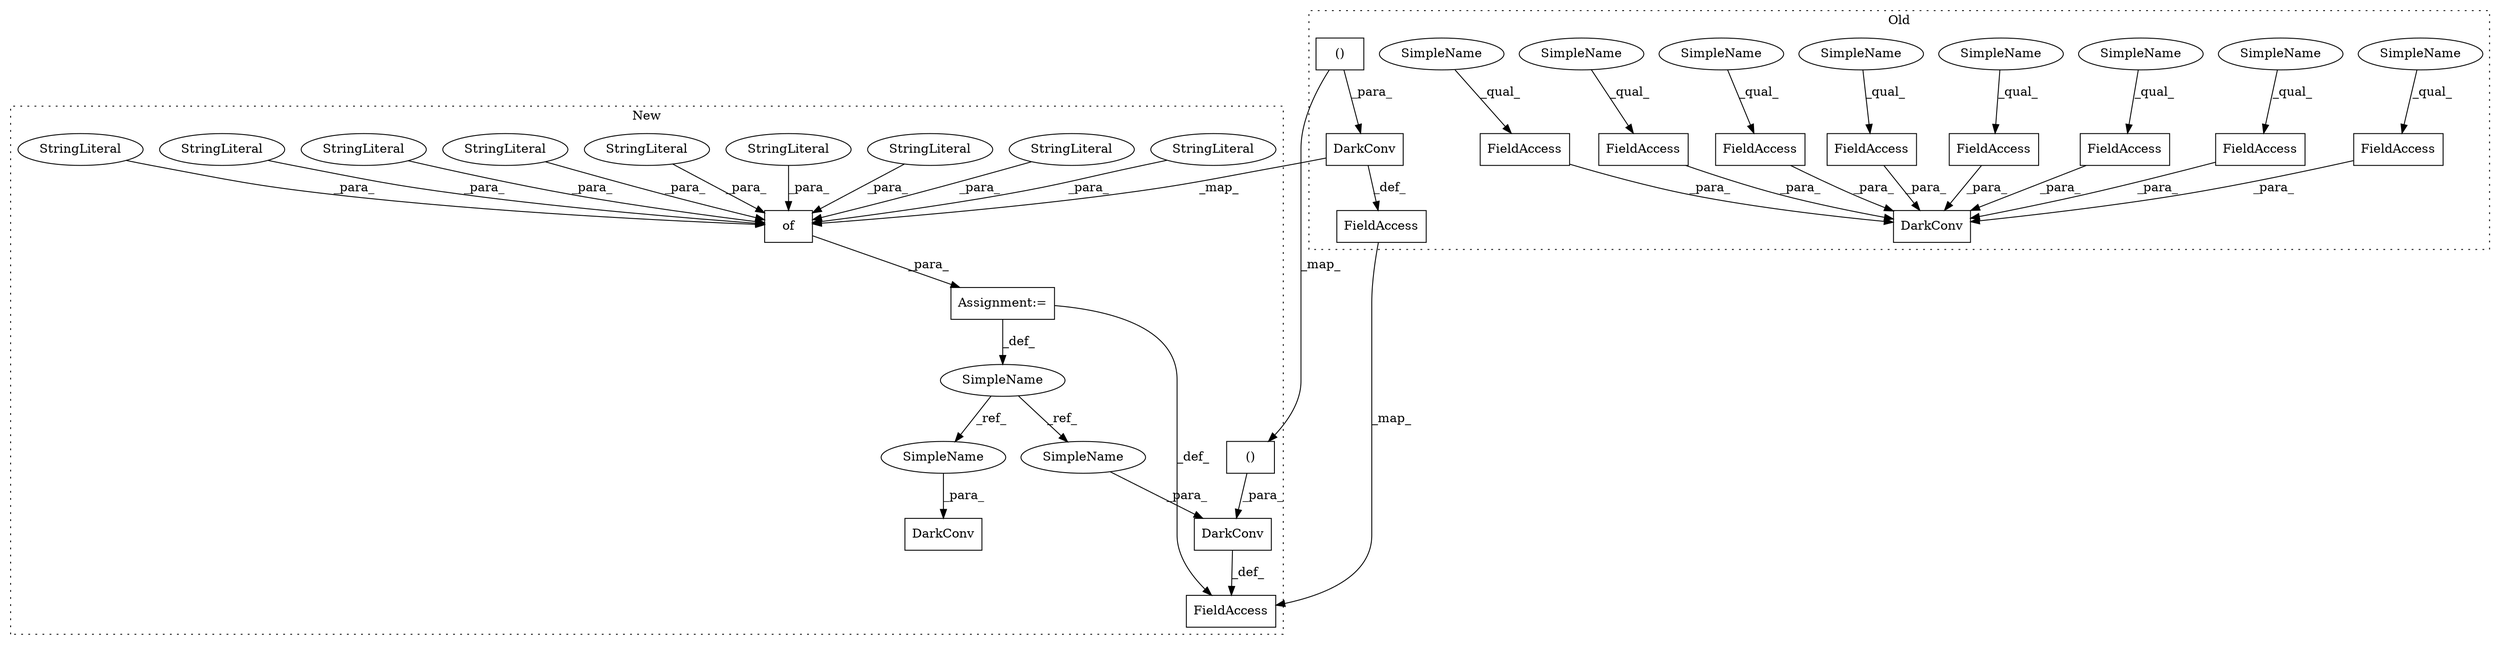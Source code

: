 digraph G {
subgraph cluster0 {
1 [label="DarkConv" a="32" s="12707,12976" l="9,1" shape="box"];
5 [label="FieldAccess" a="22" s="12923" l="17" shape="box"];
6 [label="FieldAccess" a="22" s="12821" l="22" shape="box"];
7 [label="FieldAccess" a="22" s="12941" l="18" shape="box"];
8 [label="FieldAccess" a="22" s="12905" l="17" shape="box"];
9 [label="FieldAccess" a="22" s="12892" l="12" shape="box"];
10 [label="FieldAccess" a="22" s="12796" l="24" shape="box"];
11 [label="FieldAccess" a="22" s="12960" l="16" shape="box"];
12 [label="FieldAccess" a="22" s="12844" l="22" shape="box"];
15 [label="FieldAccess" a="22" s="12407" l="11" shape="box"];
17 [label="()" a="106" s="12491" l="15" shape="box"];
18 [label="DarkConv" a="32" s="12419,12688" l="9,1" shape="box"];
29 [label="SimpleName" a="42" s="12923" l="4" shape="ellipse"];
30 [label="SimpleName" a="42" s="12941" l="4" shape="ellipse"];
31 [label="SimpleName" a="42" s="12960" l="4" shape="ellipse"];
32 [label="SimpleName" a="42" s="12796" l="4" shape="ellipse"];
33 [label="SimpleName" a="42" s="12892" l="4" shape="ellipse"];
34 [label="SimpleName" a="42" s="12905" l="4" shape="ellipse"];
35 [label="SimpleName" a="42" s="12844" l="4" shape="ellipse"];
36 [label="SimpleName" a="42" s="12821" l="4" shape="ellipse"];
label = "Old";
style="dotted";
}
subgraph cluster1 {
2 [label="DarkConv" a="32" s="12231,12313" l="9,1" shape="box"];
3 [label="SimpleName" a="42" s="11862" l="15" shape="ellipse"];
4 [label="DarkConv" a="32" s="12332,12436" l="9,1" shape="box"];
13 [label="Assignment:=" a="7" s="11877" l="1" shape="box"];
14 [label="FieldAccess" a="22" s="12320" l="11" shape="box"];
16 [label="()" a="106" s="12404" l="15" shape="box"];
19 [label="of" a="32" s="11882,12212" l="3,1" shape="box"];
20 [label="StringLiteral" a="45" s="12015" l="8" shape="ellipse"];
21 [label="StringLiteral" a="45" s="12069" l="15" shape="ellipse"];
22 [label="StringLiteral" a="45" s="12103" l="14" shape="ellipse"];
23 [label="StringLiteral" a="45" s="11973" l="18" shape="ellipse"];
24 [label="StringLiteral" a="45" s="11931" l="18" shape="ellipse"];
25 [label="StringLiteral" a="45" s="11885" l="20" shape="ellipse"];
26 [label="StringLiteral" a="45" s="12167" l="20" shape="ellipse"];
27 [label="StringLiteral" a="45" s="12137" l="12" shape="ellipse"];
28 [label="StringLiteral" a="45" s="12037" l="13" shape="ellipse"];
37 [label="SimpleName" a="42" s="12298" l="15" shape="ellipse"];
38 [label="SimpleName" a="42" s="12421" l="15" shape="ellipse"];
label = "New";
style="dotted";
}
3 -> 37 [label="_ref_"];
3 -> 38 [label="_ref_"];
4 -> 14 [label="_def_"];
5 -> 1 [label="_para_"];
6 -> 1 [label="_para_"];
7 -> 1 [label="_para_"];
8 -> 1 [label="_para_"];
9 -> 1 [label="_para_"];
10 -> 1 [label="_para_"];
11 -> 1 [label="_para_"];
12 -> 1 [label="_para_"];
13 -> 14 [label="_def_"];
13 -> 3 [label="_def_"];
15 -> 14 [label="_map_"];
16 -> 4 [label="_para_"];
17 -> 18 [label="_para_"];
17 -> 16 [label="_map_"];
18 -> 15 [label="_def_"];
18 -> 19 [label="_map_"];
19 -> 13 [label="_para_"];
20 -> 19 [label="_para_"];
21 -> 19 [label="_para_"];
22 -> 19 [label="_para_"];
23 -> 19 [label="_para_"];
24 -> 19 [label="_para_"];
25 -> 19 [label="_para_"];
26 -> 19 [label="_para_"];
27 -> 19 [label="_para_"];
28 -> 19 [label="_para_"];
29 -> 5 [label="_qual_"];
30 -> 7 [label="_qual_"];
31 -> 11 [label="_qual_"];
32 -> 10 [label="_qual_"];
33 -> 9 [label="_qual_"];
34 -> 8 [label="_qual_"];
35 -> 12 [label="_qual_"];
36 -> 6 [label="_qual_"];
37 -> 2 [label="_para_"];
38 -> 4 [label="_para_"];
}